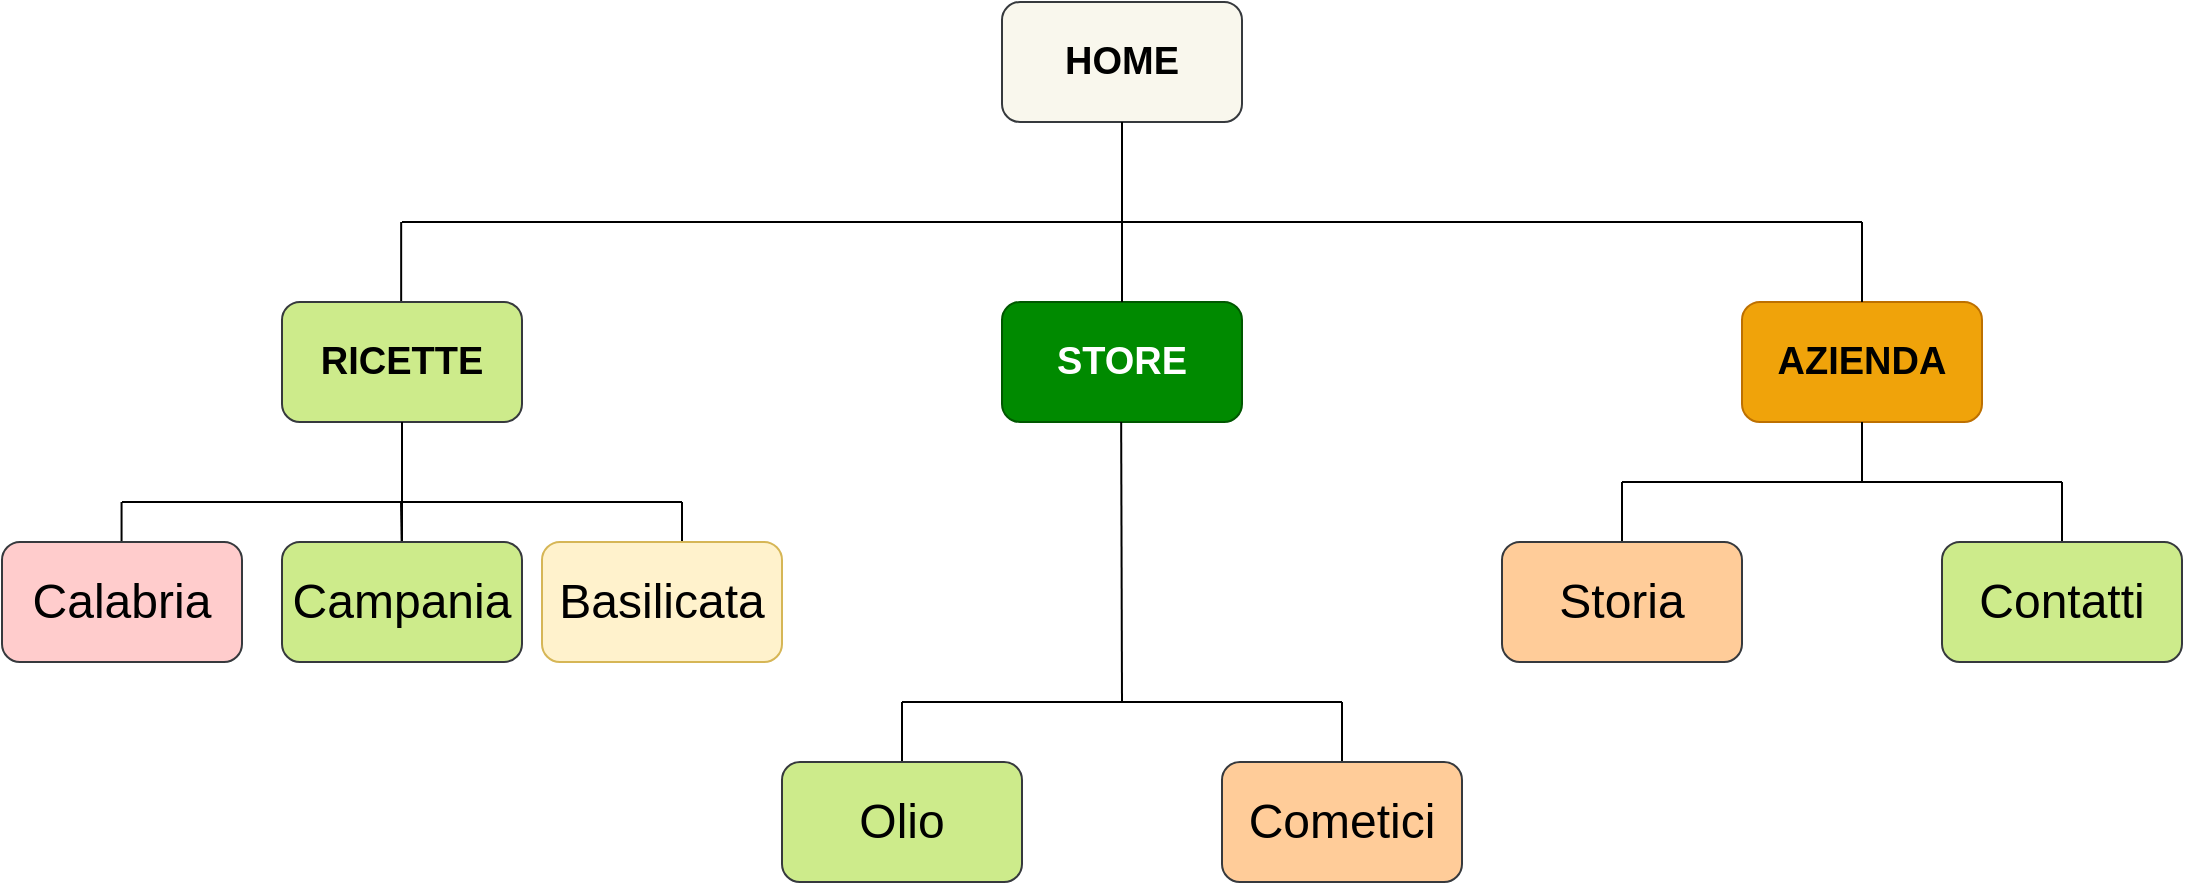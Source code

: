 <mxfile version="24.2.0" type="device">
  <diagram name="Page-1" id="Cf7E5TTTrloypjkVeYG1">
    <mxGraphModel dx="1950" dy="683" grid="1" gridSize="10" guides="1" tooltips="1" connect="1" arrows="1" fold="1" page="1" pageScale="1" pageWidth="850" pageHeight="1100" math="0" shadow="0">
      <root>
        <mxCell id="0" />
        <mxCell id="1" parent="0" />
        <mxCell id="t6kp-nXmJAoZF-2iTOLA-1" value="HOME" style="rounded=1;whiteSpace=wrap;html=1;fillColor=#f9f7ed;strokeColor=#36393d;fontSize=19;fontStyle=1" parent="1" vertex="1">
          <mxGeometry x="-220" y="250" width="120" height="60" as="geometry" />
        </mxCell>
        <mxCell id="t6kp-nXmJAoZF-2iTOLA-2" value="" style="endArrow=none;html=1;rounded=0;exitX=0.5;exitY=1;exitDx=0;exitDy=0;" parent="1" source="t6kp-nXmJAoZF-2iTOLA-1" edge="1">
          <mxGeometry width="50" height="50" relative="1" as="geometry">
            <mxPoint x="-180" y="310" as="sourcePoint" />
            <mxPoint x="-160" y="360" as="targetPoint" />
          </mxGeometry>
        </mxCell>
        <mxCell id="t6kp-nXmJAoZF-2iTOLA-3" value="" style="endArrow=none;html=1;rounded=0;" parent="1" edge="1">
          <mxGeometry width="50" height="50" relative="1" as="geometry">
            <mxPoint x="-520" y="360" as="sourcePoint" />
            <mxPoint x="210" y="360" as="targetPoint" />
          </mxGeometry>
        </mxCell>
        <mxCell id="t6kp-nXmJAoZF-2iTOLA-4" value="" style="endArrow=none;html=1;rounded=0;" parent="1" edge="1">
          <mxGeometry width="50" height="50" relative="1" as="geometry">
            <mxPoint x="-520.42" y="360" as="sourcePoint" />
            <mxPoint x="-520.42" y="400" as="targetPoint" />
          </mxGeometry>
        </mxCell>
        <mxCell id="t6kp-nXmJAoZF-2iTOLA-5" value="RICETTE" style="rounded=1;whiteSpace=wrap;html=1;fillColor=#cdeb8b;strokeColor=#36393d;fontSize=19;fontStyle=1" parent="1" vertex="1">
          <mxGeometry x="-580" y="400" width="120" height="60" as="geometry" />
        </mxCell>
        <mxCell id="t6kp-nXmJAoZF-2iTOLA-6" value="STORE" style="rounded=1;whiteSpace=wrap;html=1;fillColor=#008a00;strokeColor=#005700;fontColor=#ffffff;fontSize=19;fontStyle=1" parent="1" vertex="1">
          <mxGeometry x="-220" y="400" width="120" height="60" as="geometry" />
        </mxCell>
        <mxCell id="t6kp-nXmJAoZF-2iTOLA-7" value="AZIENDA" style="rounded=1;whiteSpace=wrap;html=1;fillColor=#f0a30a;strokeColor=#BD7000;fontColor=#000000;fontSize=19;fontStyle=1" parent="1" vertex="1">
          <mxGeometry x="150" y="400" width="120" height="60" as="geometry" />
        </mxCell>
        <mxCell id="t6kp-nXmJAoZF-2iTOLA-8" value="" style="endArrow=none;html=1;rounded=0;exitX=0.5;exitY=0;exitDx=0;exitDy=0;" parent="1" source="t6kp-nXmJAoZF-2iTOLA-7" edge="1">
          <mxGeometry width="50" height="50" relative="1" as="geometry">
            <mxPoint x="30" y="410" as="sourcePoint" />
            <mxPoint x="210" y="360" as="targetPoint" />
          </mxGeometry>
        </mxCell>
        <mxCell id="t6kp-nXmJAoZF-2iTOLA-9" value="" style="endArrow=none;html=1;rounded=0;entryX=0.5;entryY=0;entryDx=0;entryDy=0;" parent="1" target="t6kp-nXmJAoZF-2iTOLA-6" edge="1">
          <mxGeometry width="50" height="50" relative="1" as="geometry">
            <mxPoint x="-160" y="360" as="sourcePoint" />
            <mxPoint x="-130" y="260" as="targetPoint" />
          </mxGeometry>
        </mxCell>
        <mxCell id="t6kp-nXmJAoZF-2iTOLA-10" value="" style="endArrow=none;html=1;rounded=0;" parent="1" edge="1">
          <mxGeometry width="50" height="50" relative="1" as="geometry">
            <mxPoint x="-520" y="520" as="sourcePoint" />
            <mxPoint x="-520" y="460" as="targetPoint" />
          </mxGeometry>
        </mxCell>
        <mxCell id="t6kp-nXmJAoZF-2iTOLA-11" value="" style="endArrow=none;html=1;rounded=0;" parent="1" edge="1">
          <mxGeometry width="50" height="50" relative="1" as="geometry">
            <mxPoint x="-660" y="500" as="sourcePoint" />
            <mxPoint x="-380" y="500" as="targetPoint" />
          </mxGeometry>
        </mxCell>
        <mxCell id="t6kp-nXmJAoZF-2iTOLA-14" value="" style="endArrow=none;html=1;rounded=0;" parent="1" edge="1">
          <mxGeometry width="50" height="50" relative="1" as="geometry">
            <mxPoint x="-660.22" y="530" as="sourcePoint" />
            <mxPoint x="-660.22" y="500" as="targetPoint" />
          </mxGeometry>
        </mxCell>
        <mxCell id="t6kp-nXmJAoZF-2iTOLA-15" value="" style="endArrow=none;html=1;rounded=0;" parent="1" edge="1">
          <mxGeometry width="50" height="50" relative="1" as="geometry">
            <mxPoint x="-520" y="530" as="sourcePoint" />
            <mxPoint x="-520.5" y="500" as="targetPoint" />
          </mxGeometry>
        </mxCell>
        <mxCell id="t6kp-nXmJAoZF-2iTOLA-16" value="" style="endArrow=none;html=1;rounded=0;" parent="1" edge="1">
          <mxGeometry width="50" height="50" relative="1" as="geometry">
            <mxPoint x="-380" y="530" as="sourcePoint" />
            <mxPoint x="-380" y="500" as="targetPoint" />
            <Array as="points" />
          </mxGeometry>
        </mxCell>
        <mxCell id="t6kp-nXmJAoZF-2iTOLA-17" value="Calabria" style="rounded=1;whiteSpace=wrap;html=1;fillColor=#ffcccc;strokeColor=#36393d;fontSize=24;" parent="1" vertex="1">
          <mxGeometry x="-720" y="520" width="120" height="60" as="geometry" />
        </mxCell>
        <mxCell id="t6kp-nXmJAoZF-2iTOLA-18" value="Campania" style="rounded=1;whiteSpace=wrap;html=1;fillColor=#cdeb8b;strokeColor=#36393d;fontSize=24;" parent="1" vertex="1">
          <mxGeometry x="-580" y="520" width="120" height="60" as="geometry" />
        </mxCell>
        <mxCell id="t6kp-nXmJAoZF-2iTOLA-19" value="Basilicata" style="rounded=1;whiteSpace=wrap;html=1;fillColor=#fff2cc;strokeColor=#d6b656;fontSize=24;" parent="1" vertex="1">
          <mxGeometry x="-450" y="520" width="120" height="60" as="geometry" />
        </mxCell>
        <mxCell id="t6kp-nXmJAoZF-2iTOLA-21" value="" style="endArrow=none;html=1;rounded=0;" parent="1" edge="1">
          <mxGeometry width="50" height="50" relative="1" as="geometry">
            <mxPoint x="-160" y="600" as="sourcePoint" />
            <mxPoint x="-160.42" y="460" as="targetPoint" />
          </mxGeometry>
        </mxCell>
        <mxCell id="t6kp-nXmJAoZF-2iTOLA-22" value="" style="endArrow=none;html=1;rounded=0;" parent="1" edge="1">
          <mxGeometry width="50" height="50" relative="1" as="geometry">
            <mxPoint x="-270" y="600" as="sourcePoint" />
            <mxPoint x="-50" y="600" as="targetPoint" />
          </mxGeometry>
        </mxCell>
        <mxCell id="t6kp-nXmJAoZF-2iTOLA-23" value="" style="endArrow=none;html=1;rounded=0;" parent="1" edge="1">
          <mxGeometry width="50" height="50" relative="1" as="geometry">
            <mxPoint x="-270" y="630" as="sourcePoint" />
            <mxPoint x="-270" y="600" as="targetPoint" />
            <Array as="points" />
          </mxGeometry>
        </mxCell>
        <mxCell id="t6kp-nXmJAoZF-2iTOLA-24" value="" style="endArrow=none;html=1;rounded=0;" parent="1" edge="1">
          <mxGeometry width="50" height="50" relative="1" as="geometry">
            <mxPoint x="-50" y="630" as="sourcePoint" />
            <mxPoint x="-50" y="600" as="targetPoint" />
            <Array as="points" />
          </mxGeometry>
        </mxCell>
        <mxCell id="t6kp-nXmJAoZF-2iTOLA-25" value="Cometici" style="rounded=1;whiteSpace=wrap;html=1;fillColor=#ffcc99;strokeColor=#36393d;fontSize=24;" parent="1" vertex="1">
          <mxGeometry x="-110" y="630" width="120" height="60" as="geometry" />
        </mxCell>
        <mxCell id="t6kp-nXmJAoZF-2iTOLA-26" value="Olio" style="rounded=1;whiteSpace=wrap;html=1;fillColor=#cdeb8b;strokeColor=#36393d;fontSize=24;" parent="1" vertex="1">
          <mxGeometry x="-330" y="630" width="120" height="60" as="geometry" />
        </mxCell>
        <mxCell id="t6kp-nXmJAoZF-2iTOLA-28" value="" style="endArrow=none;html=1;rounded=0;" parent="1" edge="1">
          <mxGeometry width="50" height="50" relative="1" as="geometry">
            <mxPoint x="90" y="490" as="sourcePoint" />
            <mxPoint x="310" y="490" as="targetPoint" />
          </mxGeometry>
        </mxCell>
        <mxCell id="t6kp-nXmJAoZF-2iTOLA-29" value="" style="endArrow=none;html=1;rounded=0;" parent="1" edge="1">
          <mxGeometry width="50" height="50" relative="1" as="geometry">
            <mxPoint x="90" y="520" as="sourcePoint" />
            <mxPoint x="90" y="490" as="targetPoint" />
            <Array as="points" />
          </mxGeometry>
        </mxCell>
        <mxCell id="t6kp-nXmJAoZF-2iTOLA-30" value="" style="endArrow=none;html=1;rounded=0;" parent="1" edge="1">
          <mxGeometry width="50" height="50" relative="1" as="geometry">
            <mxPoint x="310" y="520" as="sourcePoint" />
            <mxPoint x="310" y="490" as="targetPoint" />
            <Array as="points" />
          </mxGeometry>
        </mxCell>
        <mxCell id="t6kp-nXmJAoZF-2iTOLA-31" value="Contatti" style="rounded=1;whiteSpace=wrap;html=1;fillColor=#cdeb8b;strokeColor=#36393d;fontSize=24;" parent="1" vertex="1">
          <mxGeometry x="250" y="520" width="120" height="60" as="geometry" />
        </mxCell>
        <mxCell id="t6kp-nXmJAoZF-2iTOLA-32" value="Storia" style="rounded=1;whiteSpace=wrap;html=1;fillColor=#ffcc99;strokeColor=#36393d;fontSize=24;" parent="1" vertex="1">
          <mxGeometry x="30" y="520" width="120" height="60" as="geometry" />
        </mxCell>
        <mxCell id="t6kp-nXmJAoZF-2iTOLA-38" value="" style="endArrow=none;html=1;rounded=0;entryX=0.5;entryY=1;entryDx=0;entryDy=0;" parent="1" target="t6kp-nXmJAoZF-2iTOLA-7" edge="1">
          <mxGeometry width="50" height="50" relative="1" as="geometry">
            <mxPoint x="210" y="490" as="sourcePoint" />
            <mxPoint x="-110" y="410" as="targetPoint" />
          </mxGeometry>
        </mxCell>
      </root>
    </mxGraphModel>
  </diagram>
</mxfile>
